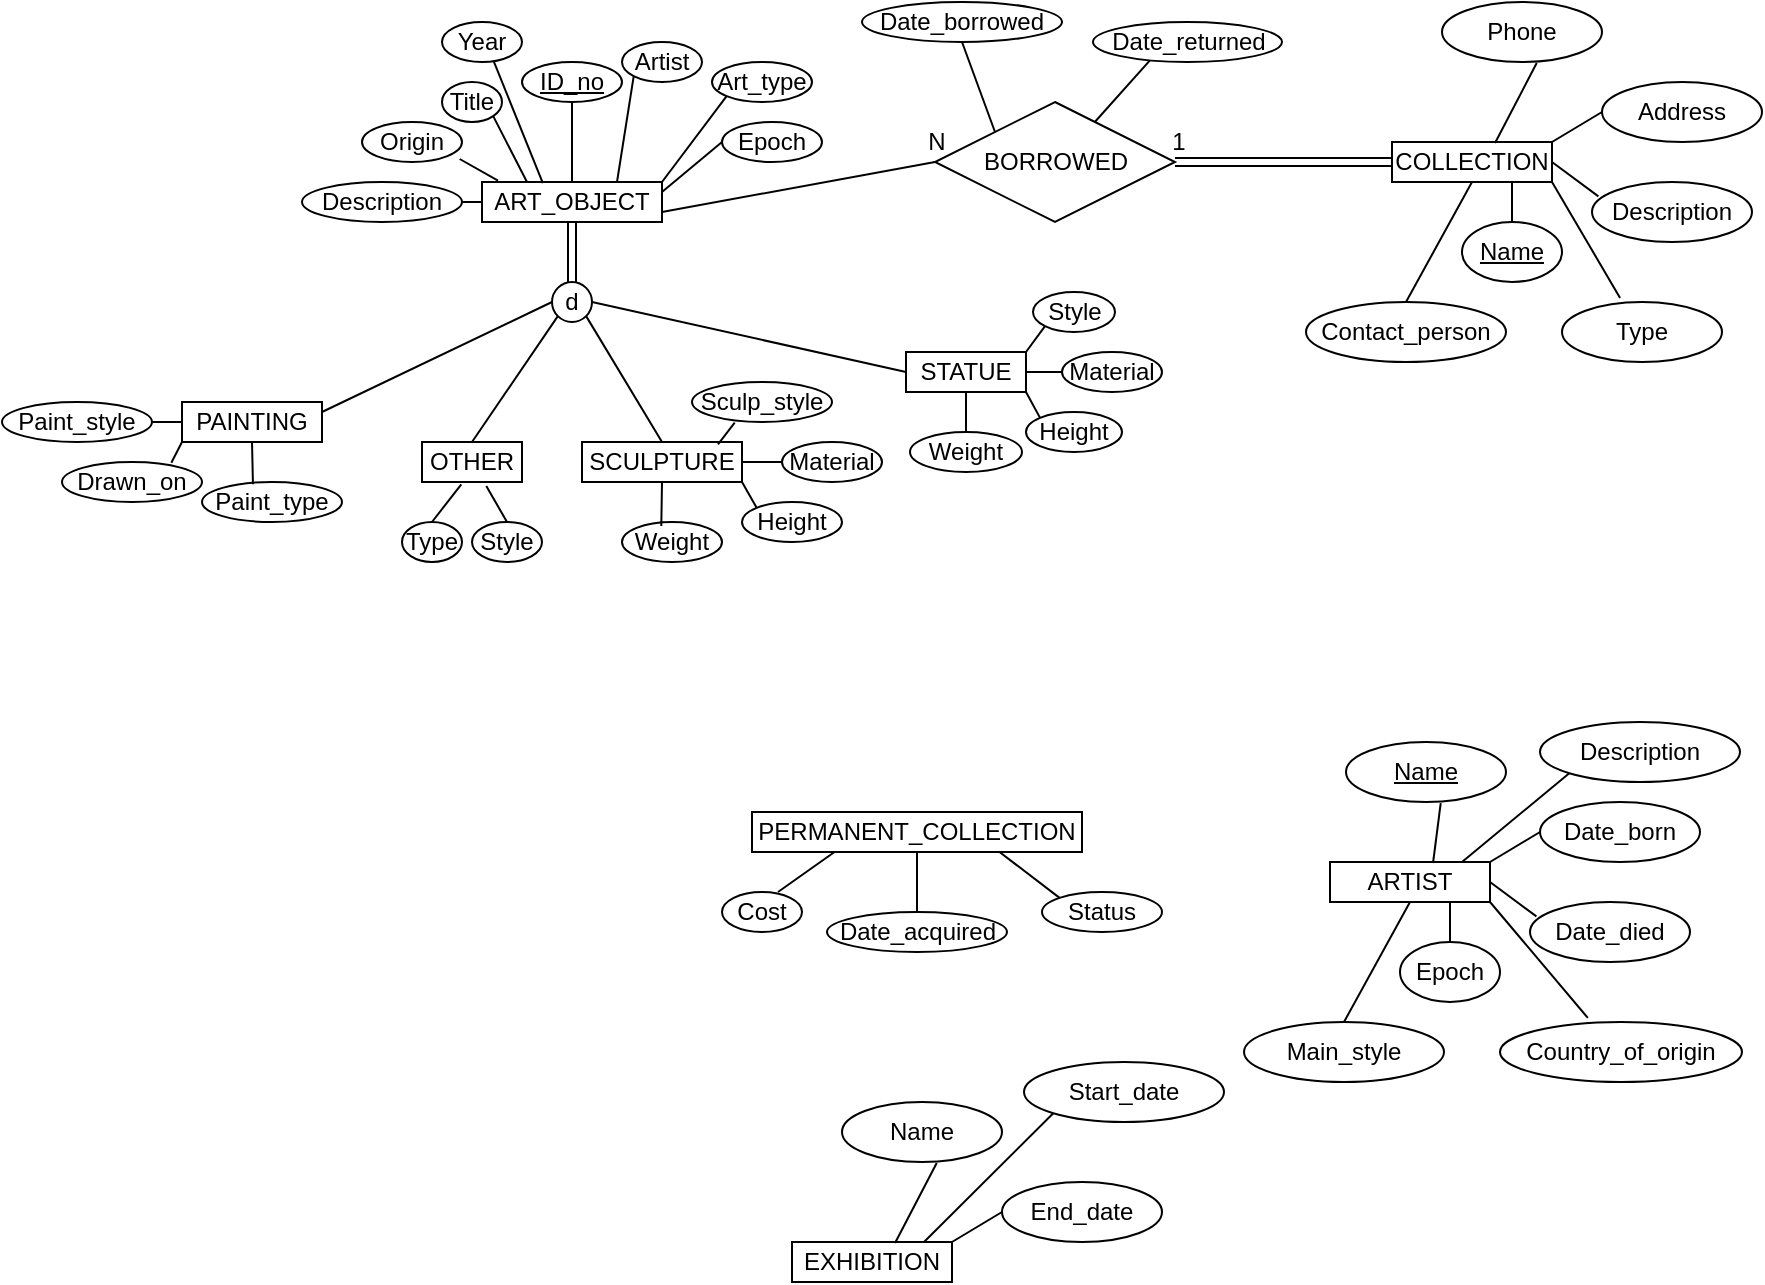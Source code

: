 <mxfile version="20.5.3" type="github">
  <diagram id="R2lEEEUBdFMjLlhIrx00" name="Page-1">
    <mxGraphModel dx="1395" dy="727" grid="1" gridSize="10" guides="1" tooltips="1" connect="1" arrows="1" fold="1" page="1" pageScale="1" pageWidth="850" pageHeight="1100" math="0" shadow="0" extFonts="Permanent Marker^https://fonts.googleapis.com/css?family=Permanent+Marker">
      <root>
        <mxCell id="0" />
        <mxCell id="1" parent="0" />
        <mxCell id="aG9_IfBSH0ol4kUv04LN-1" value="ART_OBJECT" style="rounded=0;whiteSpace=wrap;html=1;" parent="1" vertex="1">
          <mxGeometry x="170" y="110" width="90" height="20" as="geometry" />
        </mxCell>
        <mxCell id="aG9_IfBSH0ol4kUv04LN-3" value="ID_no" style="ellipse;whiteSpace=wrap;html=1;align=center;fontStyle=4;" parent="1" vertex="1">
          <mxGeometry x="190" y="50" width="50" height="20" as="geometry" />
        </mxCell>
        <mxCell id="aG9_IfBSH0ol4kUv04LN-4" value="Artist" style="ellipse;whiteSpace=wrap;html=1;" parent="1" vertex="1">
          <mxGeometry x="240" y="40" width="40" height="20" as="geometry" />
        </mxCell>
        <mxCell id="aG9_IfBSH0ol4kUv04LN-5" value="Year" style="ellipse;whiteSpace=wrap;html=1;align=center;" parent="1" vertex="1">
          <mxGeometry x="150" y="30" width="40" height="20" as="geometry" />
        </mxCell>
        <mxCell id="aG9_IfBSH0ol4kUv04LN-6" value="Title" style="ellipse;whiteSpace=wrap;html=1;" parent="1" vertex="1">
          <mxGeometry x="150" y="60" width="30" height="20" as="geometry" />
        </mxCell>
        <mxCell id="aG9_IfBSH0ol4kUv04LN-8" value="Description" style="ellipse;whiteSpace=wrap;html=1;" parent="1" vertex="1">
          <mxGeometry x="80" y="110" width="80" height="20" as="geometry" />
        </mxCell>
        <mxCell id="aG9_IfBSH0ol4kUv04LN-10" value="" style="endArrow=none;html=1;rounded=0;exitX=1;exitY=0.5;exitDx=0;exitDy=0;entryX=0;entryY=0.5;entryDx=0;entryDy=0;" parent="1" source="aG9_IfBSH0ol4kUv04LN-8" target="aG9_IfBSH0ol4kUv04LN-1" edge="1">
          <mxGeometry width="50" height="50" relative="1" as="geometry">
            <mxPoint x="140" y="260" as="sourcePoint" />
            <mxPoint x="190" y="210" as="targetPoint" />
          </mxGeometry>
        </mxCell>
        <mxCell id="aG9_IfBSH0ol4kUv04LN-12" value="" style="endArrow=none;html=1;rounded=0;entryX=0.5;entryY=1;entryDx=0;entryDy=0;exitX=0.5;exitY=0;exitDx=0;exitDy=0;" parent="1" source="aG9_IfBSH0ol4kUv04LN-1" target="aG9_IfBSH0ol4kUv04LN-3" edge="1">
          <mxGeometry width="50" height="50" relative="1" as="geometry">
            <mxPoint x="140" y="260" as="sourcePoint" />
            <mxPoint x="190" y="210" as="targetPoint" />
          </mxGeometry>
        </mxCell>
        <mxCell id="aG9_IfBSH0ol4kUv04LN-15" value="PAINTING" style="rounded=0;whiteSpace=wrap;html=1;" parent="1" vertex="1">
          <mxGeometry x="20" y="220" width="70" height="20" as="geometry" />
        </mxCell>
        <mxCell id="aG9_IfBSH0ol4kUv04LN-16" value="SCULPTURE" style="rounded=0;whiteSpace=wrap;html=1;" parent="1" vertex="1">
          <mxGeometry x="220" y="240" width="80" height="20" as="geometry" />
        </mxCell>
        <mxCell id="aG9_IfBSH0ol4kUv04LN-17" value="STATUE" style="rounded=0;whiteSpace=wrap;html=1;" parent="1" vertex="1">
          <mxGeometry x="382" y="195" width="60" height="20" as="geometry" />
        </mxCell>
        <mxCell id="aG9_IfBSH0ol4kUv04LN-18" value="Paint_type" style="ellipse;whiteSpace=wrap;html=1;" parent="1" vertex="1">
          <mxGeometry x="30" y="260" width="70" height="20" as="geometry" />
        </mxCell>
        <mxCell id="aG9_IfBSH0ol4kUv04LN-19" value="Paint_style" style="ellipse;whiteSpace=wrap;html=1;" parent="1" vertex="1">
          <mxGeometry x="-70" y="220" width="75" height="20" as="geometry" />
        </mxCell>
        <mxCell id="aG9_IfBSH0ol4kUv04LN-20" value="Drawn_on" style="ellipse;whiteSpace=wrap;html=1;" parent="1" vertex="1">
          <mxGeometry x="-40" y="250" width="70" height="20" as="geometry" />
        </mxCell>
        <mxCell id="aG9_IfBSH0ol4kUv04LN-21" value="" style="endArrow=none;html=1;rounded=0;exitX=1;exitY=0.5;exitDx=0;exitDy=0;entryX=0;entryY=0.5;entryDx=0;entryDy=0;" parent="1" source="aG9_IfBSH0ol4kUv04LN-19" target="aG9_IfBSH0ol4kUv04LN-15" edge="1">
          <mxGeometry width="50" height="50" relative="1" as="geometry">
            <mxPoint x="80" y="320" as="sourcePoint" />
            <mxPoint x="130" y="270" as="targetPoint" />
          </mxGeometry>
        </mxCell>
        <mxCell id="aG9_IfBSH0ol4kUv04LN-22" value="" style="endArrow=none;html=1;rounded=0;exitX=0.781;exitY=0.017;exitDx=0;exitDy=0;exitPerimeter=0;entryX=0;entryY=1;entryDx=0;entryDy=0;" parent="1" source="aG9_IfBSH0ol4kUv04LN-20" target="aG9_IfBSH0ol4kUv04LN-15" edge="1">
          <mxGeometry width="50" height="50" relative="1" as="geometry">
            <mxPoint x="80" y="320" as="sourcePoint" />
            <mxPoint x="130" y="270" as="targetPoint" />
          </mxGeometry>
        </mxCell>
        <mxCell id="aG9_IfBSH0ol4kUv04LN-23" value="" style="endArrow=none;html=1;rounded=0;entryX=0.5;entryY=1;entryDx=0;entryDy=0;exitX=0.364;exitY=0.058;exitDx=0;exitDy=0;exitPerimeter=0;" parent="1" source="aG9_IfBSH0ol4kUv04LN-18" target="aG9_IfBSH0ol4kUv04LN-15" edge="1">
          <mxGeometry width="50" height="50" relative="1" as="geometry">
            <mxPoint x="80" y="320" as="sourcePoint" />
            <mxPoint x="130" y="270" as="targetPoint" />
          </mxGeometry>
        </mxCell>
        <mxCell id="aG9_IfBSH0ol4kUv04LN-24" value="Material" style="ellipse;whiteSpace=wrap;html=1;" parent="1" vertex="1">
          <mxGeometry x="320" y="240" width="50" height="20" as="geometry" />
        </mxCell>
        <mxCell id="aG9_IfBSH0ol4kUv04LN-25" value="Height" style="ellipse;whiteSpace=wrap;html=1;" parent="1" vertex="1">
          <mxGeometry x="300" y="270" width="50" height="20" as="geometry" />
        </mxCell>
        <mxCell id="aG9_IfBSH0ol4kUv04LN-26" value="Weight" style="ellipse;whiteSpace=wrap;html=1;" parent="1" vertex="1">
          <mxGeometry x="240" y="280" width="50" height="20" as="geometry" />
        </mxCell>
        <mxCell id="aG9_IfBSH0ol4kUv04LN-27" value="Sculp_style" style="ellipse;whiteSpace=wrap;html=1;" parent="1" vertex="1">
          <mxGeometry x="275" y="210" width="70" height="20" as="geometry" />
        </mxCell>
        <mxCell id="aG9_IfBSH0ol4kUv04LN-28" value="" style="endArrow=none;html=1;rounded=0;entryX=0.5;entryY=1;entryDx=0;entryDy=0;exitX=0.393;exitY=0.1;exitDx=0;exitDy=0;exitPerimeter=0;" parent="1" source="aG9_IfBSH0ol4kUv04LN-26" target="aG9_IfBSH0ol4kUv04LN-16" edge="1">
          <mxGeometry width="50" height="50" relative="1" as="geometry">
            <mxPoint x="220" y="380" as="sourcePoint" />
            <mxPoint x="270" y="330" as="targetPoint" />
          </mxGeometry>
        </mxCell>
        <mxCell id="aG9_IfBSH0ol4kUv04LN-29" value="" style="endArrow=none;html=1;rounded=0;entryX=1;entryY=1;entryDx=0;entryDy=0;exitX=0;exitY=0;exitDx=0;exitDy=0;" parent="1" source="aG9_IfBSH0ol4kUv04LN-25" target="aG9_IfBSH0ol4kUv04LN-16" edge="1">
          <mxGeometry width="50" height="50" relative="1" as="geometry">
            <mxPoint x="220" y="380" as="sourcePoint" />
            <mxPoint x="270" y="330" as="targetPoint" />
          </mxGeometry>
        </mxCell>
        <mxCell id="aG9_IfBSH0ol4kUv04LN-30" value="" style="endArrow=none;html=1;rounded=0;entryX=1;entryY=0.5;entryDx=0;entryDy=0;exitX=0;exitY=0.5;exitDx=0;exitDy=0;" parent="1" source="aG9_IfBSH0ol4kUv04LN-24" target="aG9_IfBSH0ol4kUv04LN-16" edge="1">
          <mxGeometry width="50" height="50" relative="1" as="geometry">
            <mxPoint x="220" y="380" as="sourcePoint" />
            <mxPoint x="270" y="330" as="targetPoint" />
          </mxGeometry>
        </mxCell>
        <mxCell id="aG9_IfBSH0ol4kUv04LN-31" value="" style="endArrow=none;html=1;rounded=0;entryX=0.305;entryY=1.017;entryDx=0;entryDy=0;entryPerimeter=0;exitX=0.85;exitY=0.058;exitDx=0;exitDy=0;exitPerimeter=0;" parent="1" source="aG9_IfBSH0ol4kUv04LN-16" target="aG9_IfBSH0ol4kUv04LN-27" edge="1">
          <mxGeometry width="50" height="50" relative="1" as="geometry">
            <mxPoint x="220" y="380" as="sourcePoint" />
            <mxPoint x="270" y="330" as="targetPoint" />
          </mxGeometry>
        </mxCell>
        <mxCell id="aG9_IfBSH0ol4kUv04LN-32" value="OTHER" style="rounded=0;whiteSpace=wrap;html=1;" parent="1" vertex="1">
          <mxGeometry x="140" y="240" width="50" height="20" as="geometry" />
        </mxCell>
        <mxCell id="aG9_IfBSH0ol4kUv04LN-33" value="Type" style="ellipse;whiteSpace=wrap;html=1;" parent="1" vertex="1">
          <mxGeometry x="130" y="280" width="30" height="20" as="geometry" />
        </mxCell>
        <mxCell id="aG9_IfBSH0ol4kUv04LN-35" value="Style" style="ellipse;whiteSpace=wrap;html=1;" parent="1" vertex="1">
          <mxGeometry x="165" y="280" width="35" height="20" as="geometry" />
        </mxCell>
        <mxCell id="aG9_IfBSH0ol4kUv04LN-36" value="" style="endArrow=none;html=1;rounded=0;exitX=0.5;exitY=0;exitDx=0;exitDy=0;entryX=0.393;entryY=1.058;entryDx=0;entryDy=0;entryPerimeter=0;" parent="1" source="aG9_IfBSH0ol4kUv04LN-33" target="aG9_IfBSH0ol4kUv04LN-32" edge="1">
          <mxGeometry width="50" height="50" relative="1" as="geometry">
            <mxPoint x="180" y="290" as="sourcePoint" />
            <mxPoint x="230" y="240" as="targetPoint" />
          </mxGeometry>
        </mxCell>
        <mxCell id="aG9_IfBSH0ol4kUv04LN-37" value="" style="endArrow=none;html=1;rounded=0;exitX=0.5;exitY=0;exitDx=0;exitDy=0;entryX=0.643;entryY=1.1;entryDx=0;entryDy=0;entryPerimeter=0;" parent="1" source="aG9_IfBSH0ol4kUv04LN-35" target="aG9_IfBSH0ol4kUv04LN-32" edge="1">
          <mxGeometry width="50" height="50" relative="1" as="geometry">
            <mxPoint x="180" y="290" as="sourcePoint" />
            <mxPoint x="230" y="240" as="targetPoint" />
          </mxGeometry>
        </mxCell>
        <mxCell id="4bkVH7N1i63I4MIoj6SS-14" value="COLLECTION" style="rounded=0;whiteSpace=wrap;html=1;" parent="1" vertex="1">
          <mxGeometry x="625" y="90" width="80" height="20" as="geometry" />
        </mxCell>
        <mxCell id="4bkVH7N1i63I4MIoj6SS-15" value="Contact_person" style="ellipse;whiteSpace=wrap;html=1;align=center;" parent="1" vertex="1">
          <mxGeometry x="582" y="170" width="100" height="30" as="geometry" />
        </mxCell>
        <mxCell id="4bkVH7N1i63I4MIoj6SS-16" value="Phone" style="ellipse;whiteSpace=wrap;html=1;align=center;" parent="1" vertex="1">
          <mxGeometry x="650" y="20" width="80" height="30" as="geometry" />
        </mxCell>
        <mxCell id="4bkVH7N1i63I4MIoj6SS-17" value="Address" style="ellipse;whiteSpace=wrap;html=1;align=center;" parent="1" vertex="1">
          <mxGeometry x="730" y="60" width="80" height="30" as="geometry" />
        </mxCell>
        <mxCell id="4bkVH7N1i63I4MIoj6SS-18" value="Description" style="ellipse;whiteSpace=wrap;html=1;align=center;" parent="1" vertex="1">
          <mxGeometry x="725" y="110" width="80" height="30" as="geometry" />
        </mxCell>
        <mxCell id="4bkVH7N1i63I4MIoj6SS-19" value="Type" style="ellipse;whiteSpace=wrap;html=1;align=center;" parent="1" vertex="1">
          <mxGeometry x="710" y="170" width="80" height="30" as="geometry" />
        </mxCell>
        <mxCell id="4bkVH7N1i63I4MIoj6SS-20" value="&lt;u&gt;Name&lt;/u&gt;" style="ellipse;whiteSpace=wrap;html=1;align=center;" parent="1" vertex="1">
          <mxGeometry x="660" y="130" width="50" height="30" as="geometry" />
        </mxCell>
        <mxCell id="4bkVH7N1i63I4MIoj6SS-21" value="" style="endArrow=none;html=1;rounded=0;exitX=0.5;exitY=0;exitDx=0;exitDy=0;entryX=0.5;entryY=1;entryDx=0;entryDy=0;" parent="1" source="4bkVH7N1i63I4MIoj6SS-15" target="4bkVH7N1i63I4MIoj6SS-14" edge="1">
          <mxGeometry relative="1" as="geometry">
            <mxPoint x="610" y="146" as="sourcePoint" />
            <mxPoint x="690" y="116" as="targetPoint" />
          </mxGeometry>
        </mxCell>
        <mxCell id="4bkVH7N1i63I4MIoj6SS-22" value="" style="endArrow=none;html=1;rounded=0;entryX=0.5;entryY=0;entryDx=0;entryDy=0;exitX=0.75;exitY=1;exitDx=0;exitDy=0;" parent="1" source="4bkVH7N1i63I4MIoj6SS-14" target="4bkVH7N1i63I4MIoj6SS-20" edge="1">
          <mxGeometry relative="1" as="geometry">
            <mxPoint x="530" y="116" as="sourcePoint" />
            <mxPoint x="690" y="116" as="targetPoint" />
          </mxGeometry>
        </mxCell>
        <mxCell id="4bkVH7N1i63I4MIoj6SS-23" value="" style="endArrow=none;html=1;rounded=0;exitX=0.363;exitY=-0.067;exitDx=0;exitDy=0;exitPerimeter=0;entryX=1;entryY=1;entryDx=0;entryDy=0;" parent="1" source="4bkVH7N1i63I4MIoj6SS-19" target="4bkVH7N1i63I4MIoj6SS-14" edge="1">
          <mxGeometry relative="1" as="geometry">
            <mxPoint x="530" y="116" as="sourcePoint" />
            <mxPoint x="690" y="116" as="targetPoint" />
          </mxGeometry>
        </mxCell>
        <mxCell id="4bkVH7N1i63I4MIoj6SS-24" value="" style="endArrow=none;html=1;rounded=0;exitX=0.644;exitY=0.025;exitDx=0;exitDy=0;exitPerimeter=0;entryX=0.592;entryY=1.017;entryDx=0;entryDy=0;entryPerimeter=0;" parent="1" source="4bkVH7N1i63I4MIoj6SS-14" target="4bkVH7N1i63I4MIoj6SS-16" edge="1">
          <mxGeometry relative="1" as="geometry">
            <mxPoint x="530" y="116" as="sourcePoint" />
            <mxPoint x="690" y="116" as="targetPoint" />
          </mxGeometry>
        </mxCell>
        <mxCell id="4bkVH7N1i63I4MIoj6SS-25" value="" style="endArrow=none;html=1;rounded=0;exitX=1;exitY=0;exitDx=0;exitDy=0;entryX=0;entryY=0.5;entryDx=0;entryDy=0;" parent="1" source="4bkVH7N1i63I4MIoj6SS-14" target="4bkVH7N1i63I4MIoj6SS-17" edge="1">
          <mxGeometry relative="1" as="geometry">
            <mxPoint x="530" y="116" as="sourcePoint" />
            <mxPoint x="690" y="116" as="targetPoint" />
          </mxGeometry>
        </mxCell>
        <mxCell id="4bkVH7N1i63I4MIoj6SS-26" value="" style="endArrow=none;html=1;rounded=0;exitX=1;exitY=0.5;exitDx=0;exitDy=0;entryX=0.04;entryY=0.239;entryDx=0;entryDy=0;entryPerimeter=0;" parent="1" source="4bkVH7N1i63I4MIoj6SS-14" target="4bkVH7N1i63I4MIoj6SS-18" edge="1">
          <mxGeometry relative="1" as="geometry">
            <mxPoint x="530" y="116" as="sourcePoint" />
            <mxPoint x="690" y="116" as="targetPoint" />
          </mxGeometry>
        </mxCell>
        <mxCell id="4bkVH7N1i63I4MIoj6SS-27" value="ARTIST" style="rounded=0;whiteSpace=wrap;html=1;" parent="1" vertex="1">
          <mxGeometry x="594" y="450" width="80" height="20" as="geometry" />
        </mxCell>
        <mxCell id="4bkVH7N1i63I4MIoj6SS-28" value="Main_style" style="ellipse;whiteSpace=wrap;html=1;align=center;" parent="1" vertex="1">
          <mxGeometry x="551" y="530" width="100" height="30" as="geometry" />
        </mxCell>
        <mxCell id="4bkVH7N1i63I4MIoj6SS-29" value="&lt;u&gt;Name&lt;/u&gt;" style="ellipse;whiteSpace=wrap;html=1;align=center;" parent="1" vertex="1">
          <mxGeometry x="602" y="390" width="80" height="30" as="geometry" />
        </mxCell>
        <mxCell id="4bkVH7N1i63I4MIoj6SS-30" value="Date_born" style="ellipse;whiteSpace=wrap;html=1;align=center;" parent="1" vertex="1">
          <mxGeometry x="699" y="420" width="80" height="30" as="geometry" />
        </mxCell>
        <mxCell id="4bkVH7N1i63I4MIoj6SS-31" value="Date_died" style="ellipse;whiteSpace=wrap;html=1;align=center;" parent="1" vertex="1">
          <mxGeometry x="694" y="470" width="80" height="30" as="geometry" />
        </mxCell>
        <mxCell id="4bkVH7N1i63I4MIoj6SS-32" value="Country_of_origin" style="ellipse;whiteSpace=wrap;html=1;align=center;" parent="1" vertex="1">
          <mxGeometry x="679" y="530" width="121" height="30" as="geometry" />
        </mxCell>
        <mxCell id="4bkVH7N1i63I4MIoj6SS-33" value="Epoch" style="ellipse;whiteSpace=wrap;html=1;align=center;" parent="1" vertex="1">
          <mxGeometry x="629" y="490" width="50" height="30" as="geometry" />
        </mxCell>
        <mxCell id="4bkVH7N1i63I4MIoj6SS-34" value="" style="endArrow=none;html=1;rounded=0;exitX=0.5;exitY=0;exitDx=0;exitDy=0;entryX=0.5;entryY=1;entryDx=0;entryDy=0;" parent="1" source="4bkVH7N1i63I4MIoj6SS-28" target="4bkVH7N1i63I4MIoj6SS-27" edge="1">
          <mxGeometry relative="1" as="geometry">
            <mxPoint x="579" y="506" as="sourcePoint" />
            <mxPoint x="659" y="476" as="targetPoint" />
          </mxGeometry>
        </mxCell>
        <mxCell id="4bkVH7N1i63I4MIoj6SS-35" value="" style="endArrow=none;html=1;rounded=0;entryX=0.5;entryY=0;entryDx=0;entryDy=0;exitX=0.75;exitY=1;exitDx=0;exitDy=0;" parent="1" source="4bkVH7N1i63I4MIoj6SS-27" target="4bkVH7N1i63I4MIoj6SS-33" edge="1">
          <mxGeometry relative="1" as="geometry">
            <mxPoint x="499" y="476" as="sourcePoint" />
            <mxPoint x="659" y="476" as="targetPoint" />
          </mxGeometry>
        </mxCell>
        <mxCell id="4bkVH7N1i63I4MIoj6SS-36" value="" style="endArrow=none;html=1;rounded=0;exitX=0.363;exitY=-0.067;exitDx=0;exitDy=0;exitPerimeter=0;entryX=1;entryY=1;entryDx=0;entryDy=0;" parent="1" source="4bkVH7N1i63I4MIoj6SS-32" target="4bkVH7N1i63I4MIoj6SS-27" edge="1">
          <mxGeometry relative="1" as="geometry">
            <mxPoint x="499" y="476" as="sourcePoint" />
            <mxPoint x="659" y="476" as="targetPoint" />
          </mxGeometry>
        </mxCell>
        <mxCell id="4bkVH7N1i63I4MIoj6SS-37" value="" style="endArrow=none;html=1;rounded=0;exitX=0.644;exitY=0.025;exitDx=0;exitDy=0;exitPerimeter=0;entryX=0.592;entryY=1.017;entryDx=0;entryDy=0;entryPerimeter=0;" parent="1" source="4bkVH7N1i63I4MIoj6SS-27" target="4bkVH7N1i63I4MIoj6SS-29" edge="1">
          <mxGeometry relative="1" as="geometry">
            <mxPoint x="499" y="476" as="sourcePoint" />
            <mxPoint x="659" y="476" as="targetPoint" />
          </mxGeometry>
        </mxCell>
        <mxCell id="4bkVH7N1i63I4MIoj6SS-38" value="" style="endArrow=none;html=1;rounded=0;exitX=1;exitY=0;exitDx=0;exitDy=0;entryX=0;entryY=0.5;entryDx=0;entryDy=0;" parent="1" source="4bkVH7N1i63I4MIoj6SS-27" target="4bkVH7N1i63I4MIoj6SS-30" edge="1">
          <mxGeometry relative="1" as="geometry">
            <mxPoint x="499" y="476" as="sourcePoint" />
            <mxPoint x="659" y="476" as="targetPoint" />
          </mxGeometry>
        </mxCell>
        <mxCell id="4bkVH7N1i63I4MIoj6SS-39" value="" style="endArrow=none;html=1;rounded=0;exitX=1;exitY=0.5;exitDx=0;exitDy=0;entryX=0.04;entryY=0.239;entryDx=0;entryDy=0;entryPerimeter=0;" parent="1" source="4bkVH7N1i63I4MIoj6SS-27" target="4bkVH7N1i63I4MIoj6SS-31" edge="1">
          <mxGeometry relative="1" as="geometry">
            <mxPoint x="499" y="476" as="sourcePoint" />
            <mxPoint x="659" y="476" as="targetPoint" />
          </mxGeometry>
        </mxCell>
        <mxCell id="4bkVH7N1i63I4MIoj6SS-41" value="Description" style="ellipse;whiteSpace=wrap;html=1;align=center;" parent="1" vertex="1">
          <mxGeometry x="699" y="380" width="100" height="30" as="geometry" />
        </mxCell>
        <mxCell id="4bkVH7N1i63I4MIoj6SS-42" value="" style="endArrow=none;html=1;rounded=0;entryX=0;entryY=1;entryDx=0;entryDy=0;" parent="1" target="4bkVH7N1i63I4MIoj6SS-41" edge="1">
          <mxGeometry relative="1" as="geometry">
            <mxPoint x="660" y="450" as="sourcePoint" />
            <mxPoint x="730" y="550" as="targetPoint" />
          </mxGeometry>
        </mxCell>
        <mxCell id="4bkVH7N1i63I4MIoj6SS-43" value="EXHIBITION" style="rounded=0;whiteSpace=wrap;html=1;" parent="1" vertex="1">
          <mxGeometry x="325" y="640" width="80" height="20" as="geometry" />
        </mxCell>
        <mxCell id="4bkVH7N1i63I4MIoj6SS-45" value="Name" style="ellipse;whiteSpace=wrap;html=1;align=center;" parent="1" vertex="1">
          <mxGeometry x="350" y="570" width="80" height="30" as="geometry" />
        </mxCell>
        <mxCell id="4bkVH7N1i63I4MIoj6SS-46" value="End_date" style="ellipse;whiteSpace=wrap;html=1;align=center;" parent="1" vertex="1">
          <mxGeometry x="430" y="610" width="80" height="30" as="geometry" />
        </mxCell>
        <mxCell id="4bkVH7N1i63I4MIoj6SS-53" value="" style="endArrow=none;html=1;rounded=0;exitX=0.644;exitY=0.025;exitDx=0;exitDy=0;exitPerimeter=0;entryX=0.592;entryY=1.017;entryDx=0;entryDy=0;entryPerimeter=0;" parent="1" source="4bkVH7N1i63I4MIoj6SS-43" target="4bkVH7N1i63I4MIoj6SS-45" edge="1">
          <mxGeometry relative="1" as="geometry">
            <mxPoint x="230" y="666" as="sourcePoint" />
            <mxPoint x="390" y="666" as="targetPoint" />
          </mxGeometry>
        </mxCell>
        <mxCell id="4bkVH7N1i63I4MIoj6SS-54" value="" style="endArrow=none;html=1;rounded=0;exitX=1;exitY=0;exitDx=0;exitDy=0;entryX=0;entryY=0.5;entryDx=0;entryDy=0;" parent="1" source="4bkVH7N1i63I4MIoj6SS-43" target="4bkVH7N1i63I4MIoj6SS-46" edge="1">
          <mxGeometry relative="1" as="geometry">
            <mxPoint x="230" y="666" as="sourcePoint" />
            <mxPoint x="390" y="666" as="targetPoint" />
          </mxGeometry>
        </mxCell>
        <mxCell id="4bkVH7N1i63I4MIoj6SS-56" value="Start_date" style="ellipse;whiteSpace=wrap;html=1;align=center;" parent="1" vertex="1">
          <mxGeometry x="441" y="550" width="100" height="30" as="geometry" />
        </mxCell>
        <mxCell id="4bkVH7N1i63I4MIoj6SS-57" value="" style="endArrow=none;html=1;rounded=0;entryX=0;entryY=1;entryDx=0;entryDy=0;" parent="1" target="4bkVH7N1i63I4MIoj6SS-56" edge="1">
          <mxGeometry relative="1" as="geometry">
            <mxPoint x="391" y="640" as="sourcePoint" />
            <mxPoint x="461" y="740" as="targetPoint" />
          </mxGeometry>
        </mxCell>
        <mxCell id="KF6m2OH61NZoIcK5nzoi-1" value="Art_type" style="ellipse;whiteSpace=wrap;html=1;" vertex="1" parent="1">
          <mxGeometry x="285" y="50" width="50" height="20" as="geometry" />
        </mxCell>
        <mxCell id="KF6m2OH61NZoIcK5nzoi-3" value="Weight" style="ellipse;whiteSpace=wrap;html=1;" vertex="1" parent="1">
          <mxGeometry x="384" y="235" width="56" height="20" as="geometry" />
        </mxCell>
        <mxCell id="KF6m2OH61NZoIcK5nzoi-4" value="Height" style="ellipse;whiteSpace=wrap;html=1;" vertex="1" parent="1">
          <mxGeometry x="442" y="225" width="48" height="20" as="geometry" />
        </mxCell>
        <mxCell id="KF6m2OH61NZoIcK5nzoi-5" value="Material" style="ellipse;whiteSpace=wrap;html=1;" vertex="1" parent="1">
          <mxGeometry x="460" y="195" width="50" height="20" as="geometry" />
        </mxCell>
        <mxCell id="KF6m2OH61NZoIcK5nzoi-6" value="Style" style="ellipse;whiteSpace=wrap;html=1;" vertex="1" parent="1">
          <mxGeometry x="445.5" y="165" width="41" height="20" as="geometry" />
        </mxCell>
        <mxCell id="KF6m2OH61NZoIcK5nzoi-7" value="" style="endArrow=none;html=1;rounded=0;entryX=0.5;entryY=1;entryDx=0;entryDy=0;exitX=0.5;exitY=0;exitDx=0;exitDy=0;" edge="1" parent="1" source="KF6m2OH61NZoIcK5nzoi-3" target="aG9_IfBSH0ol4kUv04LN-17">
          <mxGeometry width="50" height="50" relative="1" as="geometry">
            <mxPoint x="180" y="295" as="sourcePoint" />
            <mxPoint x="230" y="245" as="targetPoint" />
          </mxGeometry>
        </mxCell>
        <mxCell id="KF6m2OH61NZoIcK5nzoi-8" value="" style="endArrow=none;html=1;rounded=0;entryX=1;entryY=1;entryDx=0;entryDy=0;exitX=0;exitY=0;exitDx=0;exitDy=0;" edge="1" parent="1" source="KF6m2OH61NZoIcK5nzoi-4" target="aG9_IfBSH0ol4kUv04LN-17">
          <mxGeometry width="50" height="50" relative="1" as="geometry">
            <mxPoint x="370" y="295" as="sourcePoint" />
            <mxPoint x="420" y="245" as="targetPoint" />
          </mxGeometry>
        </mxCell>
        <mxCell id="KF6m2OH61NZoIcK5nzoi-9" value="" style="endArrow=none;html=1;rounded=0;entryX=1;entryY=0.5;entryDx=0;entryDy=0;exitX=0;exitY=0.5;exitDx=0;exitDy=0;" edge="1" parent="1" source="KF6m2OH61NZoIcK5nzoi-5" target="aG9_IfBSH0ol4kUv04LN-17">
          <mxGeometry width="50" height="50" relative="1" as="geometry">
            <mxPoint x="370" y="295" as="sourcePoint" />
            <mxPoint x="420" y="245" as="targetPoint" />
          </mxGeometry>
        </mxCell>
        <mxCell id="KF6m2OH61NZoIcK5nzoi-10" value="" style="endArrow=none;html=1;rounded=0;entryX=0;entryY=1;entryDx=0;entryDy=0;exitX=1;exitY=0;exitDx=0;exitDy=0;" edge="1" parent="1" source="aG9_IfBSH0ol4kUv04LN-17" target="KF6m2OH61NZoIcK5nzoi-6">
          <mxGeometry width="50" height="50" relative="1" as="geometry">
            <mxPoint x="370" y="295" as="sourcePoint" />
            <mxPoint x="420" y="245" as="targetPoint" />
          </mxGeometry>
        </mxCell>
        <mxCell id="KF6m2OH61NZoIcK5nzoi-11" value="Epoch" style="ellipse;whiteSpace=wrap;html=1;" vertex="1" parent="1">
          <mxGeometry x="290" y="80" width="50" height="20" as="geometry" />
        </mxCell>
        <mxCell id="KF6m2OH61NZoIcK5nzoi-12" value="Origin" style="ellipse;whiteSpace=wrap;html=1;" vertex="1" parent="1">
          <mxGeometry x="110" y="80" width="50" height="20" as="geometry" />
        </mxCell>
        <mxCell id="KF6m2OH61NZoIcK5nzoi-13" value="" style="endArrow=none;html=1;rounded=0;entryX=0.977;entryY=0.925;entryDx=0;entryDy=0;entryPerimeter=0;exitX=0.089;exitY=-0.033;exitDx=0;exitDy=0;exitPerimeter=0;" edge="1" parent="1" source="aG9_IfBSH0ol4kUv04LN-1" target="KF6m2OH61NZoIcK5nzoi-12">
          <mxGeometry width="50" height="50" relative="1" as="geometry">
            <mxPoint x="230" y="220" as="sourcePoint" />
            <mxPoint x="280" y="170" as="targetPoint" />
          </mxGeometry>
        </mxCell>
        <mxCell id="KF6m2OH61NZoIcK5nzoi-14" value="" style="endArrow=none;html=1;rounded=0;entryX=1;entryY=1;entryDx=0;entryDy=0;exitX=0.25;exitY=0;exitDx=0;exitDy=0;" edge="1" parent="1" source="aG9_IfBSH0ol4kUv04LN-1" target="aG9_IfBSH0ol4kUv04LN-6">
          <mxGeometry width="50" height="50" relative="1" as="geometry">
            <mxPoint x="230" y="220" as="sourcePoint" />
            <mxPoint x="280" y="170" as="targetPoint" />
          </mxGeometry>
        </mxCell>
        <mxCell id="KF6m2OH61NZoIcK5nzoi-15" value="" style="endArrow=none;html=1;rounded=0;entryX=0;entryY=1;entryDx=0;entryDy=0;exitX=0.75;exitY=0;exitDx=0;exitDy=0;" edge="1" parent="1" source="aG9_IfBSH0ol4kUv04LN-1" target="aG9_IfBSH0ol4kUv04LN-4">
          <mxGeometry width="50" height="50" relative="1" as="geometry">
            <mxPoint x="230" y="220" as="sourcePoint" />
            <mxPoint x="280" y="170" as="targetPoint" />
          </mxGeometry>
        </mxCell>
        <mxCell id="KF6m2OH61NZoIcK5nzoi-16" value="" style="endArrow=none;html=1;rounded=0;entryX=0;entryY=1;entryDx=0;entryDy=0;exitX=1;exitY=0;exitDx=0;exitDy=0;" edge="1" parent="1" source="aG9_IfBSH0ol4kUv04LN-1" target="KF6m2OH61NZoIcK5nzoi-1">
          <mxGeometry width="50" height="50" relative="1" as="geometry">
            <mxPoint x="230" y="220" as="sourcePoint" />
            <mxPoint x="280" y="170" as="targetPoint" />
          </mxGeometry>
        </mxCell>
        <mxCell id="KF6m2OH61NZoIcK5nzoi-17" value="" style="endArrow=none;html=1;rounded=0;entryX=0;entryY=0.5;entryDx=0;entryDy=0;exitX=1;exitY=0.25;exitDx=0;exitDy=0;" edge="1" parent="1" source="aG9_IfBSH0ol4kUv04LN-1" target="KF6m2OH61NZoIcK5nzoi-11">
          <mxGeometry width="50" height="50" relative="1" as="geometry">
            <mxPoint x="230" y="220" as="sourcePoint" />
            <mxPoint x="280" y="170" as="targetPoint" />
          </mxGeometry>
        </mxCell>
        <mxCell id="KF6m2OH61NZoIcK5nzoi-18" value="PERMANENT_COLLECTION" style="rounded=0;whiteSpace=wrap;html=1;" vertex="1" parent="1">
          <mxGeometry x="305" y="425" width="165" height="20" as="geometry" />
        </mxCell>
        <mxCell id="KF6m2OH61NZoIcK5nzoi-19" value="Date_acquired" style="ellipse;whiteSpace=wrap;html=1;" vertex="1" parent="1">
          <mxGeometry x="342.5" y="475" width="90" height="20" as="geometry" />
        </mxCell>
        <mxCell id="KF6m2OH61NZoIcK5nzoi-20" value="Status" style="ellipse;whiteSpace=wrap;html=1;" vertex="1" parent="1">
          <mxGeometry x="450" y="465" width="60" height="20" as="geometry" />
        </mxCell>
        <mxCell id="KF6m2OH61NZoIcK5nzoi-21" value="Cost" style="ellipse;whiteSpace=wrap;html=1;" vertex="1" parent="1">
          <mxGeometry x="290" y="465" width="40" height="20" as="geometry" />
        </mxCell>
        <mxCell id="KF6m2OH61NZoIcK5nzoi-22" value="" style="endArrow=none;html=1;rounded=0;entryX=0.5;entryY=1;entryDx=0;entryDy=0;exitX=0.5;exitY=0;exitDx=0;exitDy=0;" edge="1" parent="1" source="KF6m2OH61NZoIcK5nzoi-19" target="KF6m2OH61NZoIcK5nzoi-18">
          <mxGeometry width="50" height="50" relative="1" as="geometry">
            <mxPoint x="330" y="415" as="sourcePoint" />
            <mxPoint x="380" y="365" as="targetPoint" />
          </mxGeometry>
        </mxCell>
        <mxCell id="KF6m2OH61NZoIcK5nzoi-23" value="" style="endArrow=none;html=1;rounded=0;exitX=0.7;exitY=0;exitDx=0;exitDy=0;exitPerimeter=0;entryX=0.25;entryY=1;entryDx=0;entryDy=0;" edge="1" parent="1" source="KF6m2OH61NZoIcK5nzoi-21" target="KF6m2OH61NZoIcK5nzoi-18">
          <mxGeometry width="50" height="50" relative="1" as="geometry">
            <mxPoint x="330" y="415" as="sourcePoint" />
            <mxPoint x="380" y="365" as="targetPoint" />
          </mxGeometry>
        </mxCell>
        <mxCell id="KF6m2OH61NZoIcK5nzoi-24" value="" style="endArrow=none;html=1;rounded=0;entryX=0;entryY=0;entryDx=0;entryDy=0;exitX=0.75;exitY=1;exitDx=0;exitDy=0;" edge="1" parent="1" source="KF6m2OH61NZoIcK5nzoi-18" target="KF6m2OH61NZoIcK5nzoi-20">
          <mxGeometry width="50" height="50" relative="1" as="geometry">
            <mxPoint x="330" y="415" as="sourcePoint" />
            <mxPoint x="380" y="365" as="targetPoint" />
          </mxGeometry>
        </mxCell>
        <mxCell id="KF6m2OH61NZoIcK5nzoi-26" value="BORROWED" style="shape=rhombus;perimeter=rhombusPerimeter;whiteSpace=wrap;html=1;align=center;" vertex="1" parent="1">
          <mxGeometry x="396.5" y="70" width="120" height="60" as="geometry" />
        </mxCell>
        <mxCell id="KF6m2OH61NZoIcK5nzoi-27" value="" style="endArrow=none;html=1;rounded=0;entryX=0;entryY=0.5;entryDx=0;entryDy=0;exitX=1;exitY=0.75;exitDx=0;exitDy=0;" edge="1" parent="1" source="aG9_IfBSH0ol4kUv04LN-1" target="KF6m2OH61NZoIcK5nzoi-26">
          <mxGeometry relative="1" as="geometry">
            <mxPoint x="190" y="240" as="sourcePoint" />
            <mxPoint x="350" y="240" as="targetPoint" />
          </mxGeometry>
        </mxCell>
        <mxCell id="KF6m2OH61NZoIcK5nzoi-28" value="" style="endArrow=none;html=1;rounded=0;entryX=0.642;entryY=0.961;entryDx=0;entryDy=0;entryPerimeter=0;exitX=0.338;exitY=0.026;exitDx=0;exitDy=0;exitPerimeter=0;" edge="1" parent="1" source="aG9_IfBSH0ol4kUv04LN-1" target="aG9_IfBSH0ol4kUv04LN-5">
          <mxGeometry width="50" height="50" relative="1" as="geometry">
            <mxPoint x="170" y="270" as="sourcePoint" />
            <mxPoint x="220" y="220" as="targetPoint" />
          </mxGeometry>
        </mxCell>
        <mxCell id="KF6m2OH61NZoIcK5nzoi-30" value="" style="shape=link;html=1;rounded=0;exitX=1;exitY=0.5;exitDx=0;exitDy=0;entryX=0;entryY=0.5;entryDx=0;entryDy=0;" edge="1" parent="1" source="KF6m2OH61NZoIcK5nzoi-26" target="4bkVH7N1i63I4MIoj6SS-14">
          <mxGeometry width="100" relative="1" as="geometry">
            <mxPoint x="550" y="370" as="sourcePoint" />
            <mxPoint x="650" y="370" as="targetPoint" />
          </mxGeometry>
        </mxCell>
        <mxCell id="KF6m2OH61NZoIcK5nzoi-33" value="Date_borrowed" style="ellipse;whiteSpace=wrap;html=1;" vertex="1" parent="1">
          <mxGeometry x="360" y="20" width="100" height="20" as="geometry" />
        </mxCell>
        <mxCell id="KF6m2OH61NZoIcK5nzoi-34" value="Date_returned" style="ellipse;whiteSpace=wrap;html=1;" vertex="1" parent="1">
          <mxGeometry x="475.5" y="30" width="94.5" height="20" as="geometry" />
        </mxCell>
        <mxCell id="KF6m2OH61NZoIcK5nzoi-36" value="" style="endArrow=none;html=1;rounded=0;entryX=0.5;entryY=1;entryDx=0;entryDy=0;exitX=0;exitY=0;exitDx=0;exitDy=0;" edge="1" parent="1" source="KF6m2OH61NZoIcK5nzoi-26" target="KF6m2OH61NZoIcK5nzoi-33">
          <mxGeometry width="50" height="50" relative="1" as="geometry">
            <mxPoint x="410" y="180" as="sourcePoint" />
            <mxPoint x="460" y="130" as="targetPoint" />
          </mxGeometry>
        </mxCell>
        <mxCell id="KF6m2OH61NZoIcK5nzoi-37" value="" style="endArrow=none;html=1;rounded=0;entryX=0.3;entryY=0.967;entryDx=0;entryDy=0;entryPerimeter=0;exitX=0.665;exitY=0.169;exitDx=0;exitDy=0;exitPerimeter=0;" edge="1" parent="1" source="KF6m2OH61NZoIcK5nzoi-26" target="KF6m2OH61NZoIcK5nzoi-34">
          <mxGeometry width="50" height="50" relative="1" as="geometry">
            <mxPoint x="410" y="180" as="sourcePoint" />
            <mxPoint x="460" y="130" as="targetPoint" />
          </mxGeometry>
        </mxCell>
        <mxCell id="KF6m2OH61NZoIcK5nzoi-38" value="N" style="text;html=1;align=center;verticalAlign=middle;resizable=0;points=[];autosize=1;strokeColor=none;fillColor=none;" vertex="1" parent="1">
          <mxGeometry x="382" y="75" width="30" height="30" as="geometry" />
        </mxCell>
        <mxCell id="KF6m2OH61NZoIcK5nzoi-39" value="1" style="text;html=1;align=center;verticalAlign=middle;resizable=0;points=[];autosize=1;strokeColor=none;fillColor=none;" vertex="1" parent="1">
          <mxGeometry x="502.5" y="75" width="30" height="30" as="geometry" />
        </mxCell>
        <mxCell id="KF6m2OH61NZoIcK5nzoi-40" value="d" style="ellipse;whiteSpace=wrap;html=1;aspect=fixed;" vertex="1" parent="1">
          <mxGeometry x="205" y="160" width="20" height="20" as="geometry" />
        </mxCell>
        <mxCell id="KF6m2OH61NZoIcK5nzoi-41" value="" style="shape=link;html=1;rounded=0;exitX=0.5;exitY=1;exitDx=0;exitDy=0;entryX=0.5;entryY=0;entryDx=0;entryDy=0;" edge="1" parent="1" source="aG9_IfBSH0ol4kUv04LN-1" target="KF6m2OH61NZoIcK5nzoi-40">
          <mxGeometry width="100" relative="1" as="geometry">
            <mxPoint x="150" y="230" as="sourcePoint" />
            <mxPoint x="250" y="230" as="targetPoint" />
          </mxGeometry>
        </mxCell>
        <mxCell id="KF6m2OH61NZoIcK5nzoi-43" value="" style="endArrow=none;html=1;rounded=0;entryX=0;entryY=0.5;entryDx=0;entryDy=0;exitX=1;exitY=0.25;exitDx=0;exitDy=0;" edge="1" parent="1" source="aG9_IfBSH0ol4kUv04LN-15" target="KF6m2OH61NZoIcK5nzoi-40">
          <mxGeometry width="50" height="50" relative="1" as="geometry">
            <mxPoint x="80" y="290" as="sourcePoint" />
            <mxPoint x="130" y="240" as="targetPoint" />
          </mxGeometry>
        </mxCell>
        <mxCell id="KF6m2OH61NZoIcK5nzoi-44" value="" style="endArrow=none;html=1;rounded=0;entryX=0;entryY=1;entryDx=0;entryDy=0;exitX=0.5;exitY=0;exitDx=0;exitDy=0;" edge="1" parent="1" source="aG9_IfBSH0ol4kUv04LN-32" target="KF6m2OH61NZoIcK5nzoi-40">
          <mxGeometry width="50" height="50" relative="1" as="geometry">
            <mxPoint x="120" y="220" as="sourcePoint" />
            <mxPoint x="130" y="240" as="targetPoint" />
          </mxGeometry>
        </mxCell>
        <mxCell id="KF6m2OH61NZoIcK5nzoi-45" value="" style="endArrow=none;html=1;rounded=0;exitX=0.5;exitY=0;exitDx=0;exitDy=0;entryX=1;entryY=1;entryDx=0;entryDy=0;" edge="1" parent="1" source="aG9_IfBSH0ol4kUv04LN-16" target="KF6m2OH61NZoIcK5nzoi-40">
          <mxGeometry width="50" height="50" relative="1" as="geometry">
            <mxPoint x="80" y="290" as="sourcePoint" />
            <mxPoint x="230" y="180" as="targetPoint" />
          </mxGeometry>
        </mxCell>
        <mxCell id="KF6m2OH61NZoIcK5nzoi-46" value="" style="endArrow=none;html=1;rounded=0;entryX=0;entryY=0.5;entryDx=0;entryDy=0;exitX=1;exitY=0.5;exitDx=0;exitDy=0;" edge="1" parent="1" source="KF6m2OH61NZoIcK5nzoi-40" target="aG9_IfBSH0ol4kUv04LN-17">
          <mxGeometry width="50" height="50" relative="1" as="geometry">
            <mxPoint x="300" y="230" as="sourcePoint" />
            <mxPoint x="350" y="180" as="targetPoint" />
          </mxGeometry>
        </mxCell>
      </root>
    </mxGraphModel>
  </diagram>
</mxfile>
